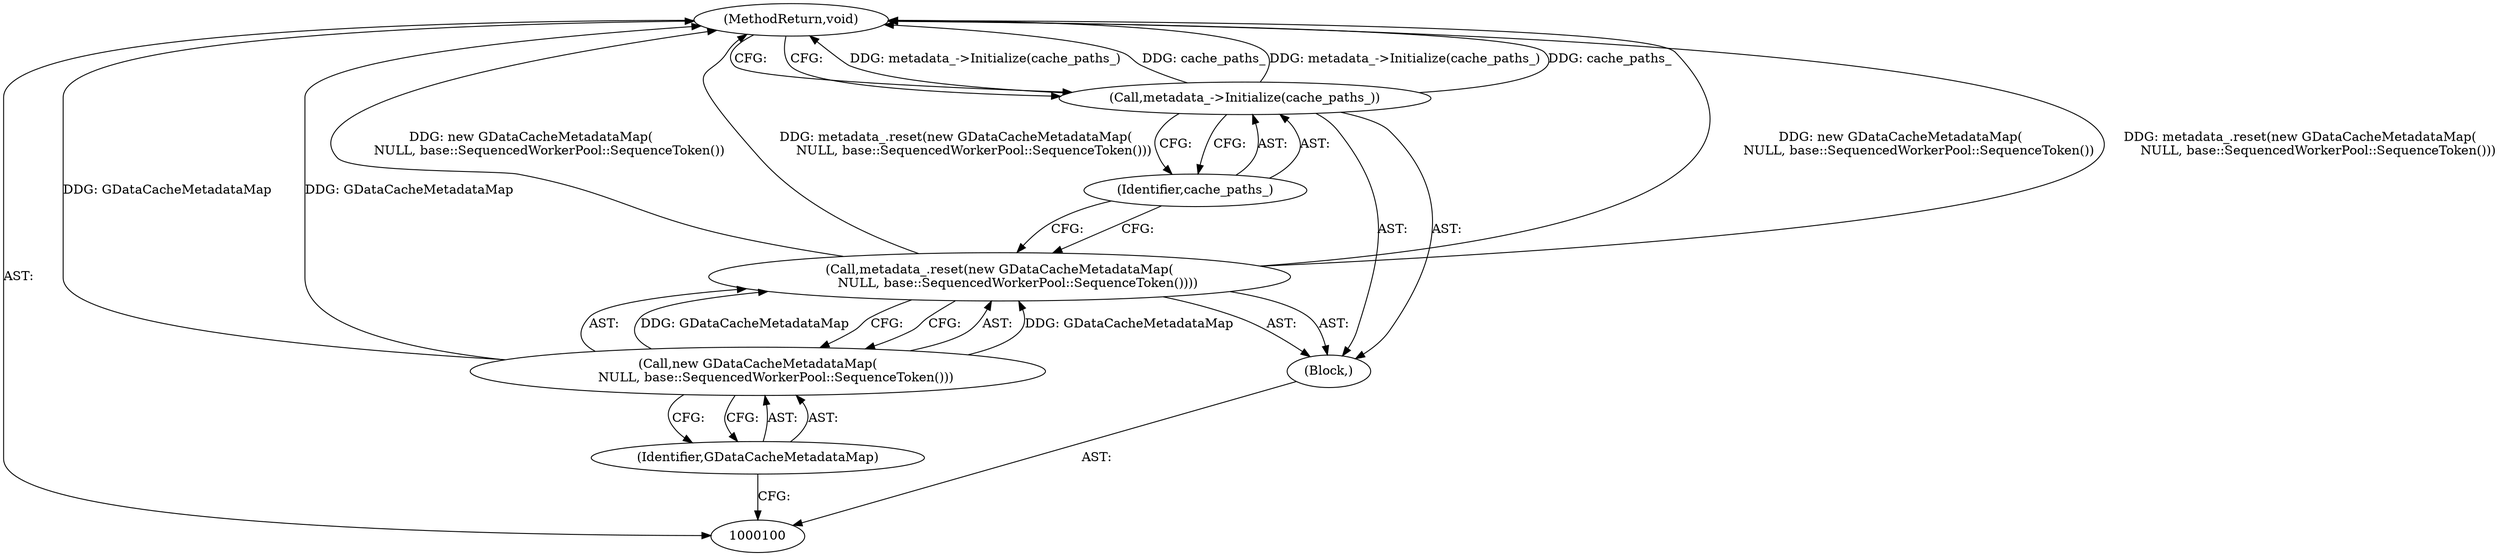 digraph "1_Chrome_baef1ffd73db183ca50c854e1779ed7f6e5100a8_9" {
"1000107" [label="(MethodReturn,void)"];
"1000101" [label="(Block,)"];
"1000103" [label="(Call,new GDataCacheMetadataMap(\n         NULL, base::SequencedWorkerPool::SequenceToken()))"];
"1000104" [label="(Identifier,GDataCacheMetadataMap)"];
"1000102" [label="(Call,metadata_.reset(new GDataCacheMetadataMap(\n         NULL, base::SequencedWorkerPool::SequenceToken())))"];
"1000106" [label="(Identifier,cache_paths_)"];
"1000105" [label="(Call,metadata_->Initialize(cache_paths_))"];
"1000107" -> "1000100"  [label="AST: "];
"1000107" -> "1000105"  [label="CFG: "];
"1000103" -> "1000107"  [label="DDG: GDataCacheMetadataMap"];
"1000105" -> "1000107"  [label="DDG: metadata_->Initialize(cache_paths_)"];
"1000105" -> "1000107"  [label="DDG: cache_paths_"];
"1000102" -> "1000107"  [label="DDG: new GDataCacheMetadataMap(\n         NULL, base::SequencedWorkerPool::SequenceToken())"];
"1000102" -> "1000107"  [label="DDG: metadata_.reset(new GDataCacheMetadataMap(\n         NULL, base::SequencedWorkerPool::SequenceToken()))"];
"1000101" -> "1000100"  [label="AST: "];
"1000102" -> "1000101"  [label="AST: "];
"1000105" -> "1000101"  [label="AST: "];
"1000103" -> "1000102"  [label="AST: "];
"1000103" -> "1000104"  [label="CFG: "];
"1000104" -> "1000103"  [label="AST: "];
"1000102" -> "1000103"  [label="CFG: "];
"1000103" -> "1000107"  [label="DDG: GDataCacheMetadataMap"];
"1000103" -> "1000102"  [label="DDG: GDataCacheMetadataMap"];
"1000104" -> "1000103"  [label="AST: "];
"1000104" -> "1000100"  [label="CFG: "];
"1000103" -> "1000104"  [label="CFG: "];
"1000102" -> "1000101"  [label="AST: "];
"1000102" -> "1000103"  [label="CFG: "];
"1000103" -> "1000102"  [label="AST: "];
"1000106" -> "1000102"  [label="CFG: "];
"1000102" -> "1000107"  [label="DDG: new GDataCacheMetadataMap(\n         NULL, base::SequencedWorkerPool::SequenceToken())"];
"1000102" -> "1000107"  [label="DDG: metadata_.reset(new GDataCacheMetadataMap(\n         NULL, base::SequencedWorkerPool::SequenceToken()))"];
"1000103" -> "1000102"  [label="DDG: GDataCacheMetadataMap"];
"1000106" -> "1000105"  [label="AST: "];
"1000106" -> "1000102"  [label="CFG: "];
"1000105" -> "1000106"  [label="CFG: "];
"1000105" -> "1000101"  [label="AST: "];
"1000105" -> "1000106"  [label="CFG: "];
"1000106" -> "1000105"  [label="AST: "];
"1000107" -> "1000105"  [label="CFG: "];
"1000105" -> "1000107"  [label="DDG: metadata_->Initialize(cache_paths_)"];
"1000105" -> "1000107"  [label="DDG: cache_paths_"];
}
